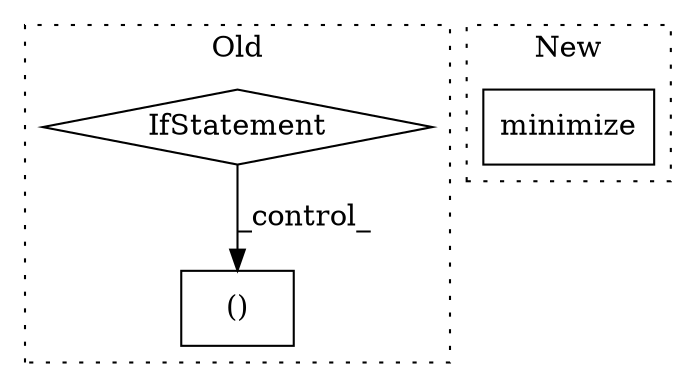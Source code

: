 digraph G {
subgraph cluster0 {
1 [label="IfStatement" a="25" s="5423" l="8" shape="diamond"];
3 [label="()" a="106" s="5533" l="35" shape="box"];
label = "Old";
style="dotted";
}
subgraph cluster1 {
2 [label="minimize" a="32" s="5305,5342" l="9,1" shape="box"];
label = "New";
style="dotted";
}
1 -> 3 [label="_control_"];
}